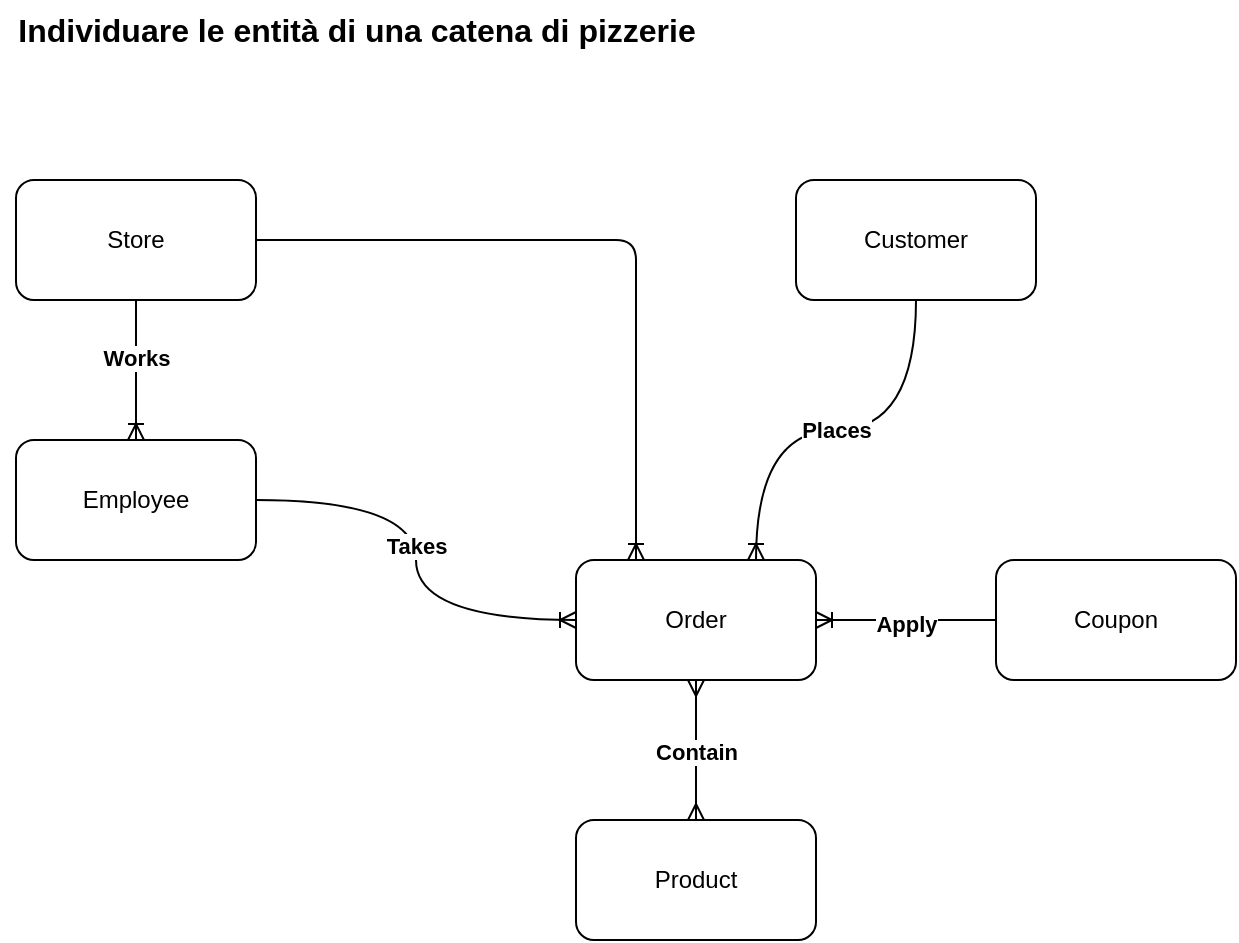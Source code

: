 <mxfile>
    <diagram id="tggvXAD60ZiznaODYzbm" name="Pagina-1">
        <mxGraphModel dx="627" dy="779" grid="1" gridSize="10" guides="1" tooltips="1" connect="1" arrows="1" fold="1" page="1" pageScale="1" pageWidth="827" pageHeight="1169" math="0" shadow="0">
            <root>
                <mxCell id="0"/>
                <mxCell id="1" parent="0"/>
                <mxCell id="6" style="edgeStyle=none;html=1;exitX=0;exitY=0;exitDx=0;exitDy=0;entryX=0;entryY=0;entryDx=0;entryDy=0;" edge="1" parent="1">
                    <mxGeometry relative="1" as="geometry">
                        <mxPoint x="40.0" y="90" as="targetPoint"/>
                        <mxPoint x="40.0" y="90" as="sourcePoint"/>
                    </mxGeometry>
                </mxCell>
                <mxCell id="7" style="edgeStyle=none;html=1;" edge="1" parent="1">
                    <mxGeometry relative="1" as="geometry">
                        <mxPoint x="330" y="360" as="targetPoint"/>
                        <mxPoint x="330" y="360" as="sourcePoint"/>
                    </mxGeometry>
                </mxCell>
                <mxCell id="8" value="Individuare le entità di una catena di pizzerie" style="text;html=1;align=center;verticalAlign=middle;resizable=0;points=[];autosize=1;strokeColor=none;fillColor=none;perimeterSpacing=0;fontSize=16;fontStyle=1" vertex="1" parent="1">
                    <mxGeometry x="40" y="40" width="340" height="30" as="geometry"/>
                </mxCell>
                <mxCell id="15" value="Store" style="rounded=1;whiteSpace=wrap;html=1;" vertex="1" parent="1">
                    <mxGeometry x="40" y="130" width="120" height="60" as="geometry"/>
                </mxCell>
                <mxCell id="18" value="Order" style="rounded=1;whiteSpace=wrap;html=1;" vertex="1" parent="1">
                    <mxGeometry x="320" y="320" width="120" height="60" as="geometry"/>
                </mxCell>
                <mxCell id="19" value="Coupon" style="rounded=1;whiteSpace=wrap;html=1;" vertex="1" parent="1">
                    <mxGeometry x="530" y="320" width="120" height="60" as="geometry"/>
                </mxCell>
                <mxCell id="20" value="Product" style="rounded=1;whiteSpace=wrap;html=1;" vertex="1" parent="1">
                    <mxGeometry x="320" y="450" width="120" height="60" as="geometry"/>
                </mxCell>
                <mxCell id="21" value="Customer" style="rounded=1;whiteSpace=wrap;html=1;" vertex="1" parent="1">
                    <mxGeometry x="430" y="130" width="120" height="60" as="geometry"/>
                </mxCell>
                <mxCell id="22" value="Employee" style="rounded=1;whiteSpace=wrap;html=1;" vertex="1" parent="1">
                    <mxGeometry x="40" y="260" width="120" height="60" as="geometry"/>
                </mxCell>
                <mxCell id="25" value="" style="fontSize=12;html=1;endArrow=ERoneToMany;entryX=0.5;entryY=0;entryDx=0;entryDy=0;exitX=0.5;exitY=1;exitDx=0;exitDy=0;" edge="1" parent="1" source="15" target="22">
                    <mxGeometry width="100" height="100" relative="1" as="geometry">
                        <mxPoint x="90" y="190" as="sourcePoint"/>
                        <mxPoint x="190" y="90" as="targetPoint"/>
                    </mxGeometry>
                </mxCell>
                <mxCell id="27" value="Works" style="edgeLabel;html=1;align=center;verticalAlign=middle;resizable=0;points=[];fontStyle=1" vertex="1" connectable="0" parent="25">
                    <mxGeometry x="-0.171" relative="1" as="geometry">
                        <mxPoint as="offset"/>
                    </mxGeometry>
                </mxCell>
                <mxCell id="28" value="" style="fontSize=12;html=1;endArrow=ERoneToMany;exitX=0.5;exitY=1;exitDx=0;exitDy=0;entryX=0.75;entryY=0;entryDx=0;entryDy=0;edgeStyle=orthogonalEdgeStyle;curved=1;" edge="1" parent="1" source="21" target="18">
                    <mxGeometry width="100" height="100" relative="1" as="geometry">
                        <mxPoint x="270" y="350" as="sourcePoint"/>
                        <mxPoint x="430" y="220" as="targetPoint"/>
                    </mxGeometry>
                </mxCell>
                <mxCell id="29" value="Places" style="edgeLabel;html=1;align=center;verticalAlign=middle;resizable=0;points=[];fontStyle=1" vertex="1" connectable="0" parent="28">
                    <mxGeometry relative="1" as="geometry">
                        <mxPoint as="offset"/>
                    </mxGeometry>
                </mxCell>
                <mxCell id="30" value="" style="fontSize=12;html=1;endArrow=ERoneToMany;exitX=1;exitY=0.5;exitDx=0;exitDy=0;entryX=0;entryY=0.5;entryDx=0;entryDy=0;edgeStyle=orthogonalEdgeStyle;curved=1;" edge="1" parent="1" source="22" target="18">
                    <mxGeometry width="100" height="100" relative="1" as="geometry">
                        <mxPoint x="220" y="350" as="sourcePoint"/>
                        <mxPoint x="320" y="250" as="targetPoint"/>
                    </mxGeometry>
                </mxCell>
                <mxCell id="31" value="Takes" style="edgeLabel;html=1;align=center;verticalAlign=middle;resizable=0;points=[];fontStyle=1" vertex="1" connectable="0" parent="30">
                    <mxGeometry x="-0.067" relative="1" as="geometry">
                        <mxPoint as="offset"/>
                    </mxGeometry>
                </mxCell>
                <mxCell id="33" value="" style="fontSize=12;html=1;endArrow=ERmany;startArrow=ERmany;entryX=0.5;entryY=1;entryDx=0;entryDy=0;exitX=0.5;exitY=0;exitDx=0;exitDy=0;" edge="1" parent="1" source="20" target="18">
                    <mxGeometry width="100" height="100" relative="1" as="geometry">
                        <mxPoint x="180" y="530" as="sourcePoint"/>
                        <mxPoint x="280" y="430" as="targetPoint"/>
                    </mxGeometry>
                </mxCell>
                <mxCell id="34" value="Contain" style="edgeLabel;html=1;align=center;verticalAlign=middle;resizable=0;points=[];fontStyle=1" vertex="1" connectable="0" parent="33">
                    <mxGeometry x="-0.029" relative="1" as="geometry">
                        <mxPoint as="offset"/>
                    </mxGeometry>
                </mxCell>
                <mxCell id="35" value="" style="edgeStyle=entityRelationEdgeStyle;fontSize=12;html=1;endArrow=ERoneToMany;entryX=1;entryY=0.5;entryDx=0;entryDy=0;" edge="1" parent="1" source="19" target="18">
                    <mxGeometry width="100" height="100" relative="1" as="geometry">
                        <mxPoint x="460" y="530" as="sourcePoint"/>
                        <mxPoint x="560" y="430" as="targetPoint"/>
                        <Array as="points">
                            <mxPoint x="710" y="620"/>
                        </Array>
                    </mxGeometry>
                </mxCell>
                <mxCell id="36" value="Apply" style="edgeLabel;html=1;align=center;verticalAlign=middle;resizable=0;points=[];fontStyle=1" vertex="1" connectable="0" parent="35">
                    <mxGeometry y="2" relative="1" as="geometry">
                        <mxPoint as="offset"/>
                    </mxGeometry>
                </mxCell>
                <mxCell id="37" value="" style="edgeStyle=orthogonalEdgeStyle;fontSize=12;html=1;endArrow=ERoneToMany;entryX=0.25;entryY=0;entryDx=0;entryDy=0;exitX=1;exitY=0.5;exitDx=0;exitDy=0;" edge="1" parent="1" source="15" target="18">
                    <mxGeometry width="100" height="100" relative="1" as="geometry">
                        <mxPoint x="230" y="230" as="sourcePoint"/>
                        <mxPoint x="330" y="130" as="targetPoint"/>
                    </mxGeometry>
                </mxCell>
            </root>
        </mxGraphModel>
    </diagram>
</mxfile>
